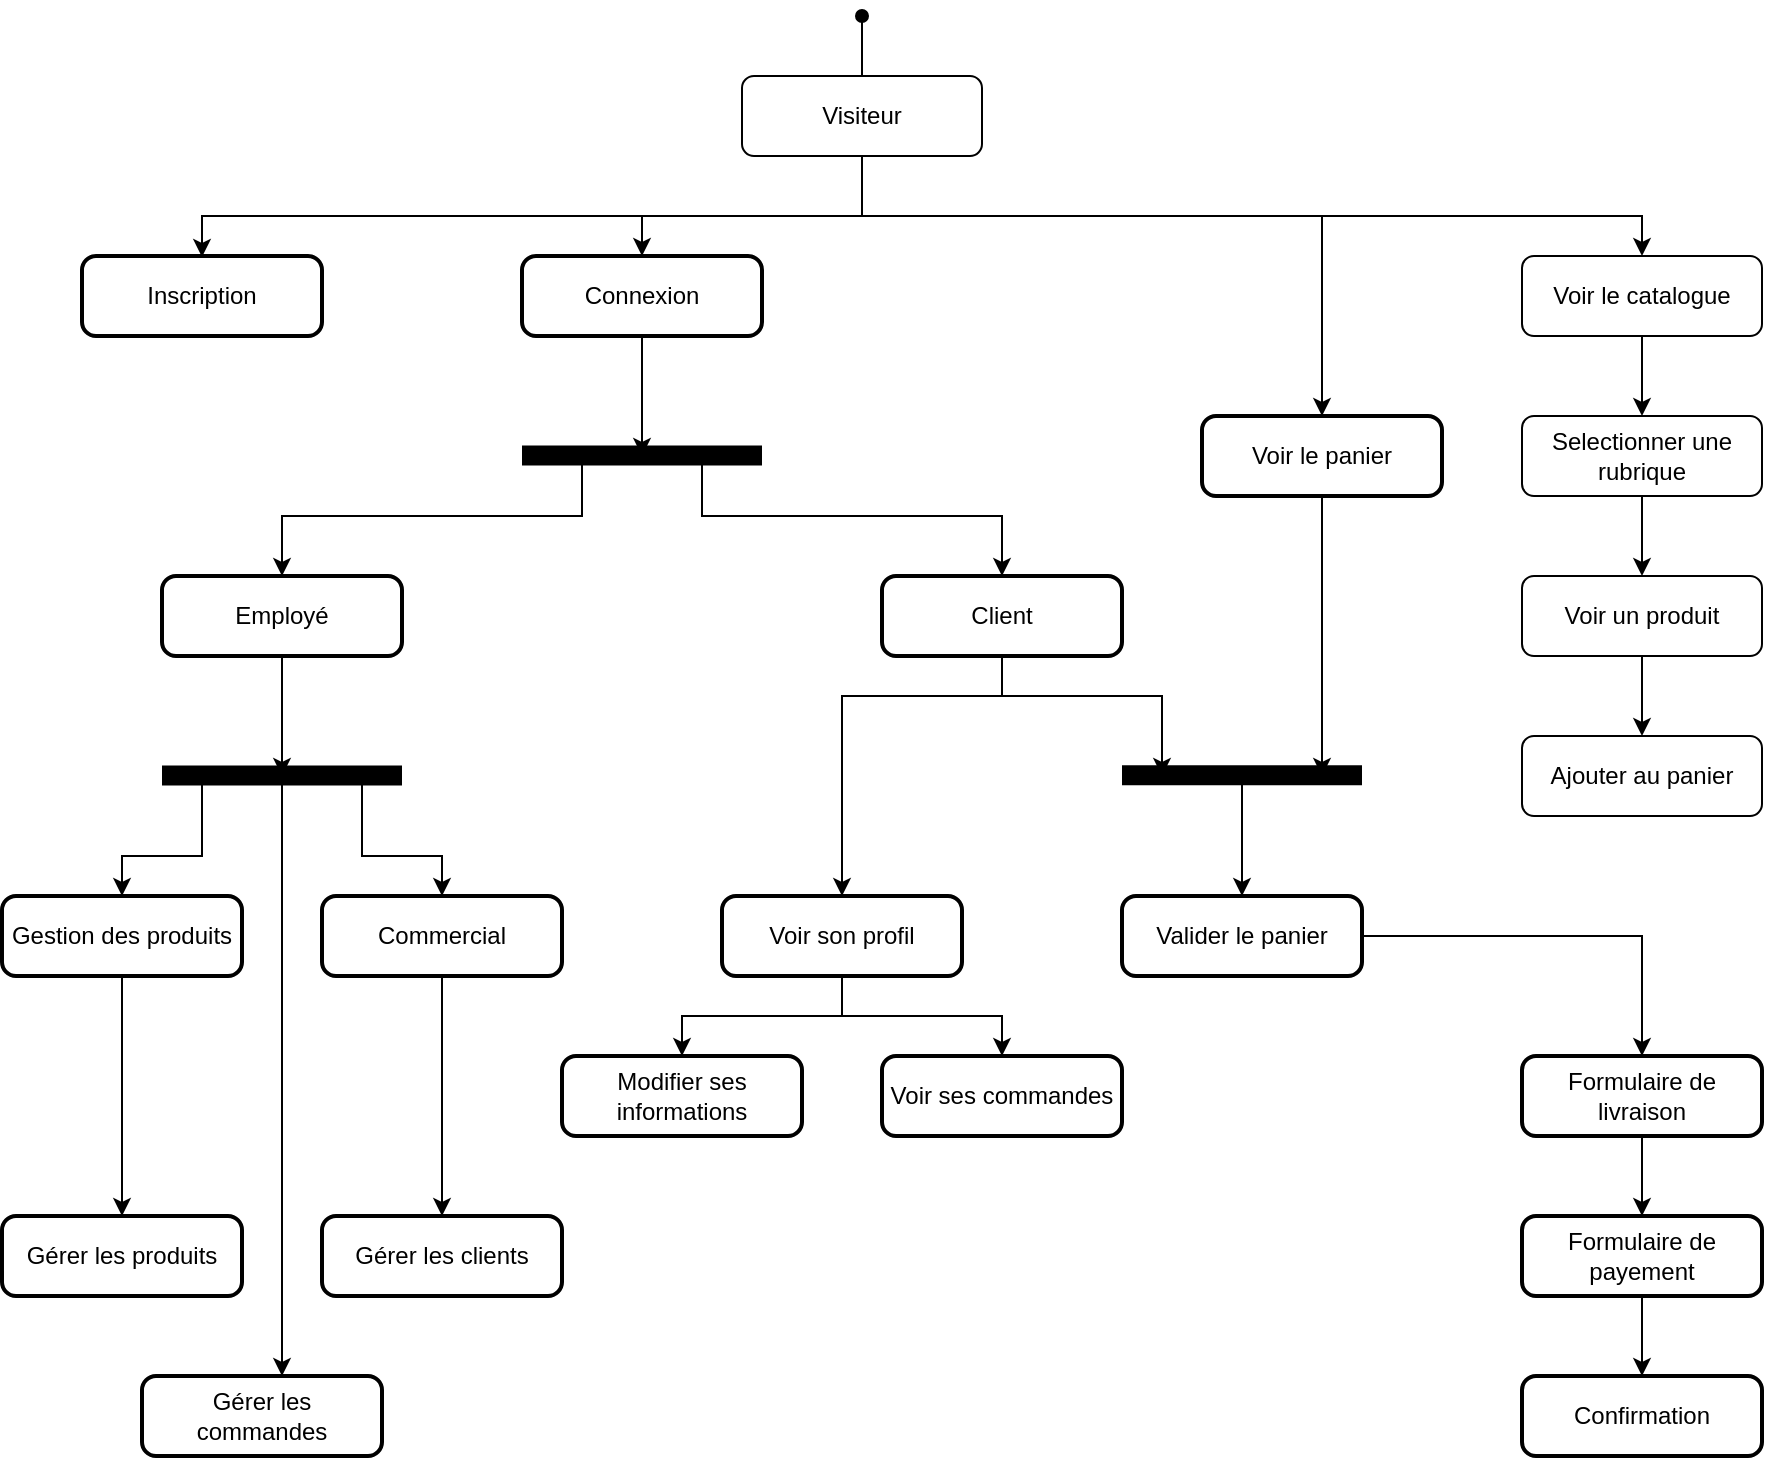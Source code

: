 <mxfile version="20.8.16" type="device"><diagram name="Page-1" id="hciuNtqqLd-EBLTf5k1t"><mxGraphModel dx="1983" dy="703" grid="1" gridSize="10" guides="1" tooltips="1" connect="1" arrows="1" fold="1" page="1" pageScale="1" pageWidth="850" pageHeight="1100" math="0" shadow="0"><root><mxCell id="0"/><mxCell id="1" parent="0"/><mxCell id="PVxqu-tBIzZl2KOUnCFB-2" style="edgeStyle=orthogonalEdgeStyle;rounded=0;orthogonalLoop=1;jettySize=auto;html=1;endArrow=oval;endFill=1;" parent="1" source="PVxqu-tBIzZl2KOUnCFB-1" edge="1"><mxGeometry relative="1" as="geometry"><mxPoint x="390" y="40" as="targetPoint"/><Array as="points"><mxPoint x="390" y="50"/><mxPoint x="390" y="50"/></Array></mxGeometry></mxCell><mxCell id="PVxqu-tBIzZl2KOUnCFB-7" value="" style="edgeStyle=orthogonalEdgeStyle;rounded=0;orthogonalLoop=1;jettySize=auto;html=1;endArrow=classic;endFill=1;" parent="1" source="PVxqu-tBIzZl2KOUnCFB-1" target="PVxqu-tBIzZl2KOUnCFB-4" edge="1"><mxGeometry relative="1" as="geometry"><Array as="points"><mxPoint x="390" y="140"/><mxPoint x="780" y="140"/></Array></mxGeometry></mxCell><mxCell id="PVxqu-tBIzZl2KOUnCFB-8" style="edgeStyle=orthogonalEdgeStyle;rounded=0;orthogonalLoop=1;jettySize=auto;html=1;endArrow=classic;endFill=1;entryX=0.492;entryY=0.013;entryDx=0;entryDy=0;entryPerimeter=0;" parent="1" source="PVxqu-tBIzZl2KOUnCFB-1" target="PVxqu-tBIzZl2KOUnCFB-11" edge="1"><mxGeometry relative="1" as="geometry"><mxPoint x="440" y="160" as="targetPoint"/><Array as="points"><mxPoint x="390" y="140"/><mxPoint x="60" y="140"/></Array></mxGeometry></mxCell><mxCell id="PVxqu-tBIzZl2KOUnCFB-25" style="edgeStyle=orthogonalEdgeStyle;rounded=0;orthogonalLoop=1;jettySize=auto;html=1;strokeWidth=1;endArrow=classic;endFill=1;" parent="1" source="PVxqu-tBIzZl2KOUnCFB-1" target="PVxqu-tBIzZl2KOUnCFB-9" edge="1"><mxGeometry relative="1" as="geometry"><Array as="points"><mxPoint x="390" y="140"/><mxPoint x="280" y="140"/></Array></mxGeometry></mxCell><mxCell id="PVxqu-tBIzZl2KOUnCFB-26" style="edgeStyle=orthogonalEdgeStyle;rounded=0;orthogonalLoop=1;jettySize=auto;html=1;strokeWidth=1;endArrow=classic;endFill=1;" parent="1" source="PVxqu-tBIzZl2KOUnCFB-1" target="PVxqu-tBIzZl2KOUnCFB-14" edge="1"><mxGeometry relative="1" as="geometry"><Array as="points"><mxPoint x="390" y="140"/><mxPoint x="620" y="140"/></Array></mxGeometry></mxCell><mxCell id="PVxqu-tBIzZl2KOUnCFB-1" value="Visiteur" style="rounded=1;whiteSpace=wrap;html=1;" parent="1" vertex="1"><mxGeometry x="330" y="70" width="120" height="40" as="geometry"/></mxCell><mxCell id="PVxqu-tBIzZl2KOUnCFB-40" value="" style="edgeStyle=orthogonalEdgeStyle;rounded=0;orthogonalLoop=1;jettySize=auto;html=1;strokeWidth=1;endArrow=classic;endFill=1;" parent="1" source="PVxqu-tBIzZl2KOUnCFB-4" target="PVxqu-tBIzZl2KOUnCFB-39" edge="1"><mxGeometry relative="1" as="geometry"/></mxCell><mxCell id="PVxqu-tBIzZl2KOUnCFB-4" value="Voir le catalogue" style="rounded=1;whiteSpace=wrap;html=1;" parent="1" vertex="1"><mxGeometry x="720" y="160" width="120" height="40" as="geometry"/></mxCell><mxCell id="-5B8oY9GSlvdVu1RYw4e-9" style="edgeStyle=orthogonalEdgeStyle;rounded=0;orthogonalLoop=1;jettySize=auto;html=1;" edge="1" parent="1" source="PVxqu-tBIzZl2KOUnCFB-9"><mxGeometry relative="1" as="geometry"><mxPoint x="280" y="260" as="targetPoint"/></mxGeometry></mxCell><mxCell id="PVxqu-tBIzZl2KOUnCFB-9" value="Connexion" style="rounded=1;whiteSpace=wrap;html=1;absoluteArcSize=1;arcSize=14;strokeWidth=2;" parent="1" vertex="1"><mxGeometry x="220" y="160" width="120" height="40" as="geometry"/></mxCell><mxCell id="PVxqu-tBIzZl2KOUnCFB-11" value="Inscription" style="rounded=1;whiteSpace=wrap;html=1;absoluteArcSize=1;arcSize=14;strokeWidth=2;" parent="1" vertex="1"><mxGeometry y="160" width="120" height="40" as="geometry"/></mxCell><mxCell id="-5B8oY9GSlvdVu1RYw4e-20" style="edgeStyle=orthogonalEdgeStyle;rounded=0;orthogonalLoop=1;jettySize=auto;html=1;" edge="1" parent="1" source="PVxqu-tBIzZl2KOUnCFB-14"><mxGeometry relative="1" as="geometry"><mxPoint x="620" y="420" as="targetPoint"/></mxGeometry></mxCell><mxCell id="PVxqu-tBIzZl2KOUnCFB-14" value="Voir le panier" style="rounded=1;whiteSpace=wrap;html=1;absoluteArcSize=1;arcSize=14;strokeWidth=2;" parent="1" vertex="1"><mxGeometry x="560" y="240" width="120" height="40" as="geometry"/></mxCell><mxCell id="-5B8oY9GSlvdVu1RYw4e-30" value="" style="edgeStyle=orthogonalEdgeStyle;rounded=0;orthogonalLoop=1;jettySize=auto;html=1;" edge="1" parent="1" source="PVxqu-tBIzZl2KOUnCFB-16" target="-5B8oY9GSlvdVu1RYw4e-29"><mxGeometry relative="1" as="geometry"/></mxCell><mxCell id="PVxqu-tBIzZl2KOUnCFB-16" value="Valider le panier" style="rounded=1;whiteSpace=wrap;html=1;absoluteArcSize=1;arcSize=14;strokeWidth=2;" parent="1" vertex="1"><mxGeometry x="520" y="480.0" width="120" height="40" as="geometry"/></mxCell><mxCell id="PVxqu-tBIzZl2KOUnCFB-19" value="" style="endArrow=none;html=1;rounded=0;strokeWidth=10;" parent="1" edge="1"><mxGeometry width="50" height="50" relative="1" as="geometry"><mxPoint x="520" y="419.66" as="sourcePoint"/><mxPoint x="640" y="419.66" as="targetPoint"/></mxGeometry></mxCell><mxCell id="PVxqu-tBIzZl2KOUnCFB-20" value="" style="endArrow=classic;html=1;rounded=0;strokeWidth=1;entryX=0.5;entryY=0;entryDx=0;entryDy=0;" parent="1" target="PVxqu-tBIzZl2KOUnCFB-16" edge="1"><mxGeometry width="50" height="50" relative="1" as="geometry"><mxPoint x="580" y="420" as="sourcePoint"/><mxPoint x="630" y="450.34" as="targetPoint"/></mxGeometry></mxCell><mxCell id="PVxqu-tBIzZl2KOUnCFB-30" value="" style="edgeStyle=orthogonalEdgeStyle;rounded=0;orthogonalLoop=1;jettySize=auto;html=1;strokeWidth=1;endArrow=classic;endFill=1;" parent="1" source="PVxqu-tBIzZl2KOUnCFB-27" target="PVxqu-tBIzZl2KOUnCFB-29" edge="1"><mxGeometry relative="1" as="geometry"/></mxCell><mxCell id="PVxqu-tBIzZl2KOUnCFB-27" value="Voir un produit" style="rounded=1;whiteSpace=wrap;html=1;" parent="1" vertex="1"><mxGeometry x="720" y="320" width="120" height="40" as="geometry"/></mxCell><mxCell id="PVxqu-tBIzZl2KOUnCFB-29" value="Ajouter au panier" style="rounded=1;whiteSpace=wrap;html=1;" parent="1" vertex="1"><mxGeometry x="720" y="400" width="120" height="40" as="geometry"/></mxCell><mxCell id="PVxqu-tBIzZl2KOUnCFB-34" value="" style="edgeStyle=orthogonalEdgeStyle;rounded=0;orthogonalLoop=1;jettySize=auto;html=1;strokeWidth=1;endArrow=classic;endFill=1;" parent="1" source="PVxqu-tBIzZl2KOUnCFB-31" target="PVxqu-tBIzZl2KOUnCFB-33" edge="1"><mxGeometry relative="1" as="geometry"/></mxCell><mxCell id="PVxqu-tBIzZl2KOUnCFB-37" value="" style="edgeStyle=orthogonalEdgeStyle;rounded=0;orthogonalLoop=1;jettySize=auto;html=1;strokeWidth=1;endArrow=classic;endFill=1;" parent="1" source="PVxqu-tBIzZl2KOUnCFB-31" target="PVxqu-tBIzZl2KOUnCFB-36" edge="1"><mxGeometry relative="1" as="geometry"><Array as="points"><mxPoint x="380" y="540"/><mxPoint x="460" y="540"/></Array></mxGeometry></mxCell><mxCell id="PVxqu-tBIzZl2KOUnCFB-31" value="Voir son profil" style="rounded=1;whiteSpace=wrap;html=1;absoluteArcSize=1;arcSize=14;strokeWidth=2;" parent="1" vertex="1"><mxGeometry x="320" y="480.0" width="120" height="40" as="geometry"/></mxCell><mxCell id="PVxqu-tBIzZl2KOUnCFB-33" value="Modifier ses informations" style="rounded=1;whiteSpace=wrap;html=1;absoluteArcSize=1;arcSize=14;strokeWidth=2;" parent="1" vertex="1"><mxGeometry x="240" y="560" width="120" height="40" as="geometry"/></mxCell><mxCell id="PVxqu-tBIzZl2KOUnCFB-36" value="Voir ses commandes" style="rounded=1;whiteSpace=wrap;html=1;absoluteArcSize=1;arcSize=14;strokeWidth=2;" parent="1" vertex="1"><mxGeometry x="400" y="560" width="120" height="40" as="geometry"/></mxCell><mxCell id="PVxqu-tBIzZl2KOUnCFB-41" style="edgeStyle=orthogonalEdgeStyle;rounded=0;orthogonalLoop=1;jettySize=auto;html=1;strokeWidth=1;endArrow=classic;endFill=1;" parent="1" source="PVxqu-tBIzZl2KOUnCFB-39" target="PVxqu-tBIzZl2KOUnCFB-27" edge="1"><mxGeometry relative="1" as="geometry"/></mxCell><mxCell id="PVxqu-tBIzZl2KOUnCFB-39" value="Selectionner une rubrique" style="rounded=1;whiteSpace=wrap;html=1;" parent="1" vertex="1"><mxGeometry x="720" y="240" width="120" height="40" as="geometry"/></mxCell><mxCell id="-5B8oY9GSlvdVu1RYw4e-8" value="" style="endArrow=none;html=1;rounded=0;strokeWidth=10;" edge="1" parent="1"><mxGeometry width="50" height="50" relative="1" as="geometry"><mxPoint x="220" y="259.8" as="sourcePoint"/><mxPoint x="340" y="259.8" as="targetPoint"/></mxGeometry></mxCell><mxCell id="-5B8oY9GSlvdVu1RYw4e-10" style="edgeStyle=orthogonalEdgeStyle;rounded=0;orthogonalLoop=1;jettySize=auto;html=1;entryX=0.5;entryY=0;entryDx=0;entryDy=0;" edge="1" parent="1" target="-5B8oY9GSlvdVu1RYw4e-15"><mxGeometry relative="1" as="geometry"><mxPoint x="250" y="340" as="targetPoint"/><mxPoint x="250" y="260" as="sourcePoint"/><Array as="points"><mxPoint x="250" y="290"/><mxPoint x="100" y="290"/></Array></mxGeometry></mxCell><mxCell id="-5B8oY9GSlvdVu1RYw4e-11" style="edgeStyle=orthogonalEdgeStyle;rounded=0;orthogonalLoop=1;jettySize=auto;html=1;" edge="1" parent="1" target="-5B8oY9GSlvdVu1RYw4e-12"><mxGeometry relative="1" as="geometry"><mxPoint x="310" y="340" as="targetPoint"/><mxPoint x="310" y="260" as="sourcePoint"/><Array as="points"><mxPoint x="310" y="290"/><mxPoint x="460" y="290"/></Array></mxGeometry></mxCell><mxCell id="-5B8oY9GSlvdVu1RYw4e-13" style="edgeStyle=orthogonalEdgeStyle;rounded=0;orthogonalLoop=1;jettySize=auto;html=1;" edge="1" parent="1" source="-5B8oY9GSlvdVu1RYw4e-12"><mxGeometry relative="1" as="geometry"><mxPoint x="540" y="420" as="targetPoint"/><Array as="points"><mxPoint x="460" y="380"/><mxPoint x="540" y="380"/></Array></mxGeometry></mxCell><mxCell id="-5B8oY9GSlvdVu1RYw4e-14" style="edgeStyle=orthogonalEdgeStyle;rounded=0;orthogonalLoop=1;jettySize=auto;html=1;entryX=0.5;entryY=0;entryDx=0;entryDy=0;" edge="1" parent="1" source="-5B8oY9GSlvdVu1RYw4e-12" target="PVxqu-tBIzZl2KOUnCFB-31"><mxGeometry relative="1" as="geometry"><Array as="points"><mxPoint x="460" y="380"/><mxPoint x="380" y="380"/><mxPoint x="380" y="480"/></Array></mxGeometry></mxCell><mxCell id="-5B8oY9GSlvdVu1RYw4e-12" value="Client" style="rounded=1;whiteSpace=wrap;html=1;absoluteArcSize=1;arcSize=14;strokeWidth=2;" vertex="1" parent="1"><mxGeometry x="400" y="320" width="120" height="40" as="geometry"/></mxCell><mxCell id="-5B8oY9GSlvdVu1RYw4e-19" style="edgeStyle=orthogonalEdgeStyle;rounded=0;orthogonalLoop=1;jettySize=auto;html=1;" edge="1" parent="1" source="-5B8oY9GSlvdVu1RYw4e-15"><mxGeometry relative="1" as="geometry"><mxPoint x="100" y="420" as="targetPoint"/><Array as="points"><mxPoint x="100" y="420"/></Array></mxGeometry></mxCell><mxCell id="-5B8oY9GSlvdVu1RYw4e-15" value="Employé" style="rounded=1;whiteSpace=wrap;html=1;absoluteArcSize=1;arcSize=14;strokeWidth=2;" vertex="1" parent="1"><mxGeometry x="40" y="320" width="120" height="40" as="geometry"/></mxCell><mxCell id="-5B8oY9GSlvdVu1RYw4e-18" value="" style="endArrow=none;html=1;rounded=0;strokeWidth=10;" edge="1" parent="1"><mxGeometry width="50" height="50" relative="1" as="geometry"><mxPoint x="40" y="419.71" as="sourcePoint"/><mxPoint x="160" y="419.71" as="targetPoint"/></mxGeometry></mxCell><mxCell id="-5B8oY9GSlvdVu1RYw4e-26" value="" style="edgeStyle=orthogonalEdgeStyle;rounded=0;orthogonalLoop=1;jettySize=auto;html=1;" edge="1" parent="1" source="-5B8oY9GSlvdVu1RYw4e-21" target="-5B8oY9GSlvdVu1RYw4e-25"><mxGeometry relative="1" as="geometry"/></mxCell><mxCell id="-5B8oY9GSlvdVu1RYw4e-21" value="Commercial" style="rounded=1;whiteSpace=wrap;html=1;absoluteArcSize=1;arcSize=14;strokeWidth=2;" vertex="1" parent="1"><mxGeometry x="120" y="480.0" width="120" height="40" as="geometry"/></mxCell><mxCell id="-5B8oY9GSlvdVu1RYw4e-22" style="edgeStyle=orthogonalEdgeStyle;rounded=0;orthogonalLoop=1;jettySize=auto;html=1;entryX=0.5;entryY=0;entryDx=0;entryDy=0;" edge="1" parent="1" target="-5B8oY9GSlvdVu1RYw4e-21"><mxGeometry relative="1" as="geometry"><mxPoint x="219.86" y="480" as="targetPoint"/><mxPoint x="140" y="420" as="sourcePoint"/><Array as="points"><mxPoint x="140" y="460"/><mxPoint x="180" y="460"/></Array></mxGeometry></mxCell><mxCell id="-5B8oY9GSlvdVu1RYw4e-28" value="" style="edgeStyle=orthogonalEdgeStyle;rounded=0;orthogonalLoop=1;jettySize=auto;html=1;" edge="1" parent="1" source="-5B8oY9GSlvdVu1RYw4e-23" target="-5B8oY9GSlvdVu1RYw4e-27"><mxGeometry relative="1" as="geometry"/></mxCell><mxCell id="-5B8oY9GSlvdVu1RYw4e-23" value="Gestion des produits" style="rounded=1;whiteSpace=wrap;html=1;absoluteArcSize=1;arcSize=14;strokeWidth=2;" vertex="1" parent="1"><mxGeometry x="-40" y="480.0" width="120" height="40" as="geometry"/></mxCell><mxCell id="-5B8oY9GSlvdVu1RYw4e-24" style="edgeStyle=orthogonalEdgeStyle;rounded=0;orthogonalLoop=1;jettySize=auto;html=1;entryX=0.5;entryY=0;entryDx=0;entryDy=0;" edge="1" parent="1" target="-5B8oY9GSlvdVu1RYw4e-23"><mxGeometry relative="1" as="geometry"><mxPoint x="60" y="480" as="targetPoint"/><mxPoint x="60" y="420" as="sourcePoint"/><Array as="points"><mxPoint x="60" y="460"/><mxPoint x="20" y="460"/></Array></mxGeometry></mxCell><mxCell id="-5B8oY9GSlvdVu1RYw4e-25" value="Gérer les clients" style="rounded=1;whiteSpace=wrap;html=1;absoluteArcSize=1;arcSize=14;strokeWidth=2;" vertex="1" parent="1"><mxGeometry x="120" y="640" width="120" height="40" as="geometry"/></mxCell><mxCell id="-5B8oY9GSlvdVu1RYw4e-27" value="Gérer les produits" style="rounded=1;whiteSpace=wrap;html=1;absoluteArcSize=1;arcSize=14;strokeWidth=2;" vertex="1" parent="1"><mxGeometry x="-40" y="640" width="120" height="40" as="geometry"/></mxCell><mxCell id="-5B8oY9GSlvdVu1RYw4e-32" value="" style="edgeStyle=orthogonalEdgeStyle;rounded=0;orthogonalLoop=1;jettySize=auto;html=1;" edge="1" parent="1" source="-5B8oY9GSlvdVu1RYw4e-29" target="-5B8oY9GSlvdVu1RYw4e-31"><mxGeometry relative="1" as="geometry"/></mxCell><mxCell id="-5B8oY9GSlvdVu1RYw4e-29" value="Formulaire de livraison" style="rounded=1;whiteSpace=wrap;html=1;absoluteArcSize=1;arcSize=14;strokeWidth=2;" vertex="1" parent="1"><mxGeometry x="720" y="560" width="120" height="40" as="geometry"/></mxCell><mxCell id="-5B8oY9GSlvdVu1RYw4e-34" value="" style="edgeStyle=orthogonalEdgeStyle;rounded=0;orthogonalLoop=1;jettySize=auto;html=1;" edge="1" parent="1" source="-5B8oY9GSlvdVu1RYw4e-31" target="-5B8oY9GSlvdVu1RYw4e-33"><mxGeometry relative="1" as="geometry"/></mxCell><mxCell id="-5B8oY9GSlvdVu1RYw4e-31" value="Formulaire de payement" style="rounded=1;whiteSpace=wrap;html=1;absoluteArcSize=1;arcSize=14;strokeWidth=2;" vertex="1" parent="1"><mxGeometry x="720" y="640" width="120" height="40" as="geometry"/></mxCell><mxCell id="-5B8oY9GSlvdVu1RYw4e-33" value="Confirmation" style="rounded=1;whiteSpace=wrap;html=1;absoluteArcSize=1;arcSize=14;strokeWidth=2;" vertex="1" parent="1"><mxGeometry x="720" y="720" width="120" height="40" as="geometry"/></mxCell><mxCell id="-5B8oY9GSlvdVu1RYw4e-35" style="edgeStyle=orthogonalEdgeStyle;rounded=0;orthogonalLoop=1;jettySize=auto;html=1;" edge="1" parent="1"><mxGeometry relative="1" as="geometry"><mxPoint x="100" y="720" as="targetPoint"/><mxPoint x="100.0" y="420" as="sourcePoint"/><Array as="points"><mxPoint x="100" y="570"/><mxPoint x="100" y="570"/></Array></mxGeometry></mxCell><mxCell id="-5B8oY9GSlvdVu1RYw4e-36" value="Gérer les commandes" style="rounded=1;whiteSpace=wrap;html=1;absoluteArcSize=1;arcSize=14;strokeWidth=2;" vertex="1" parent="1"><mxGeometry x="30" y="720" width="120" height="40" as="geometry"/></mxCell></root></mxGraphModel></diagram></mxfile>